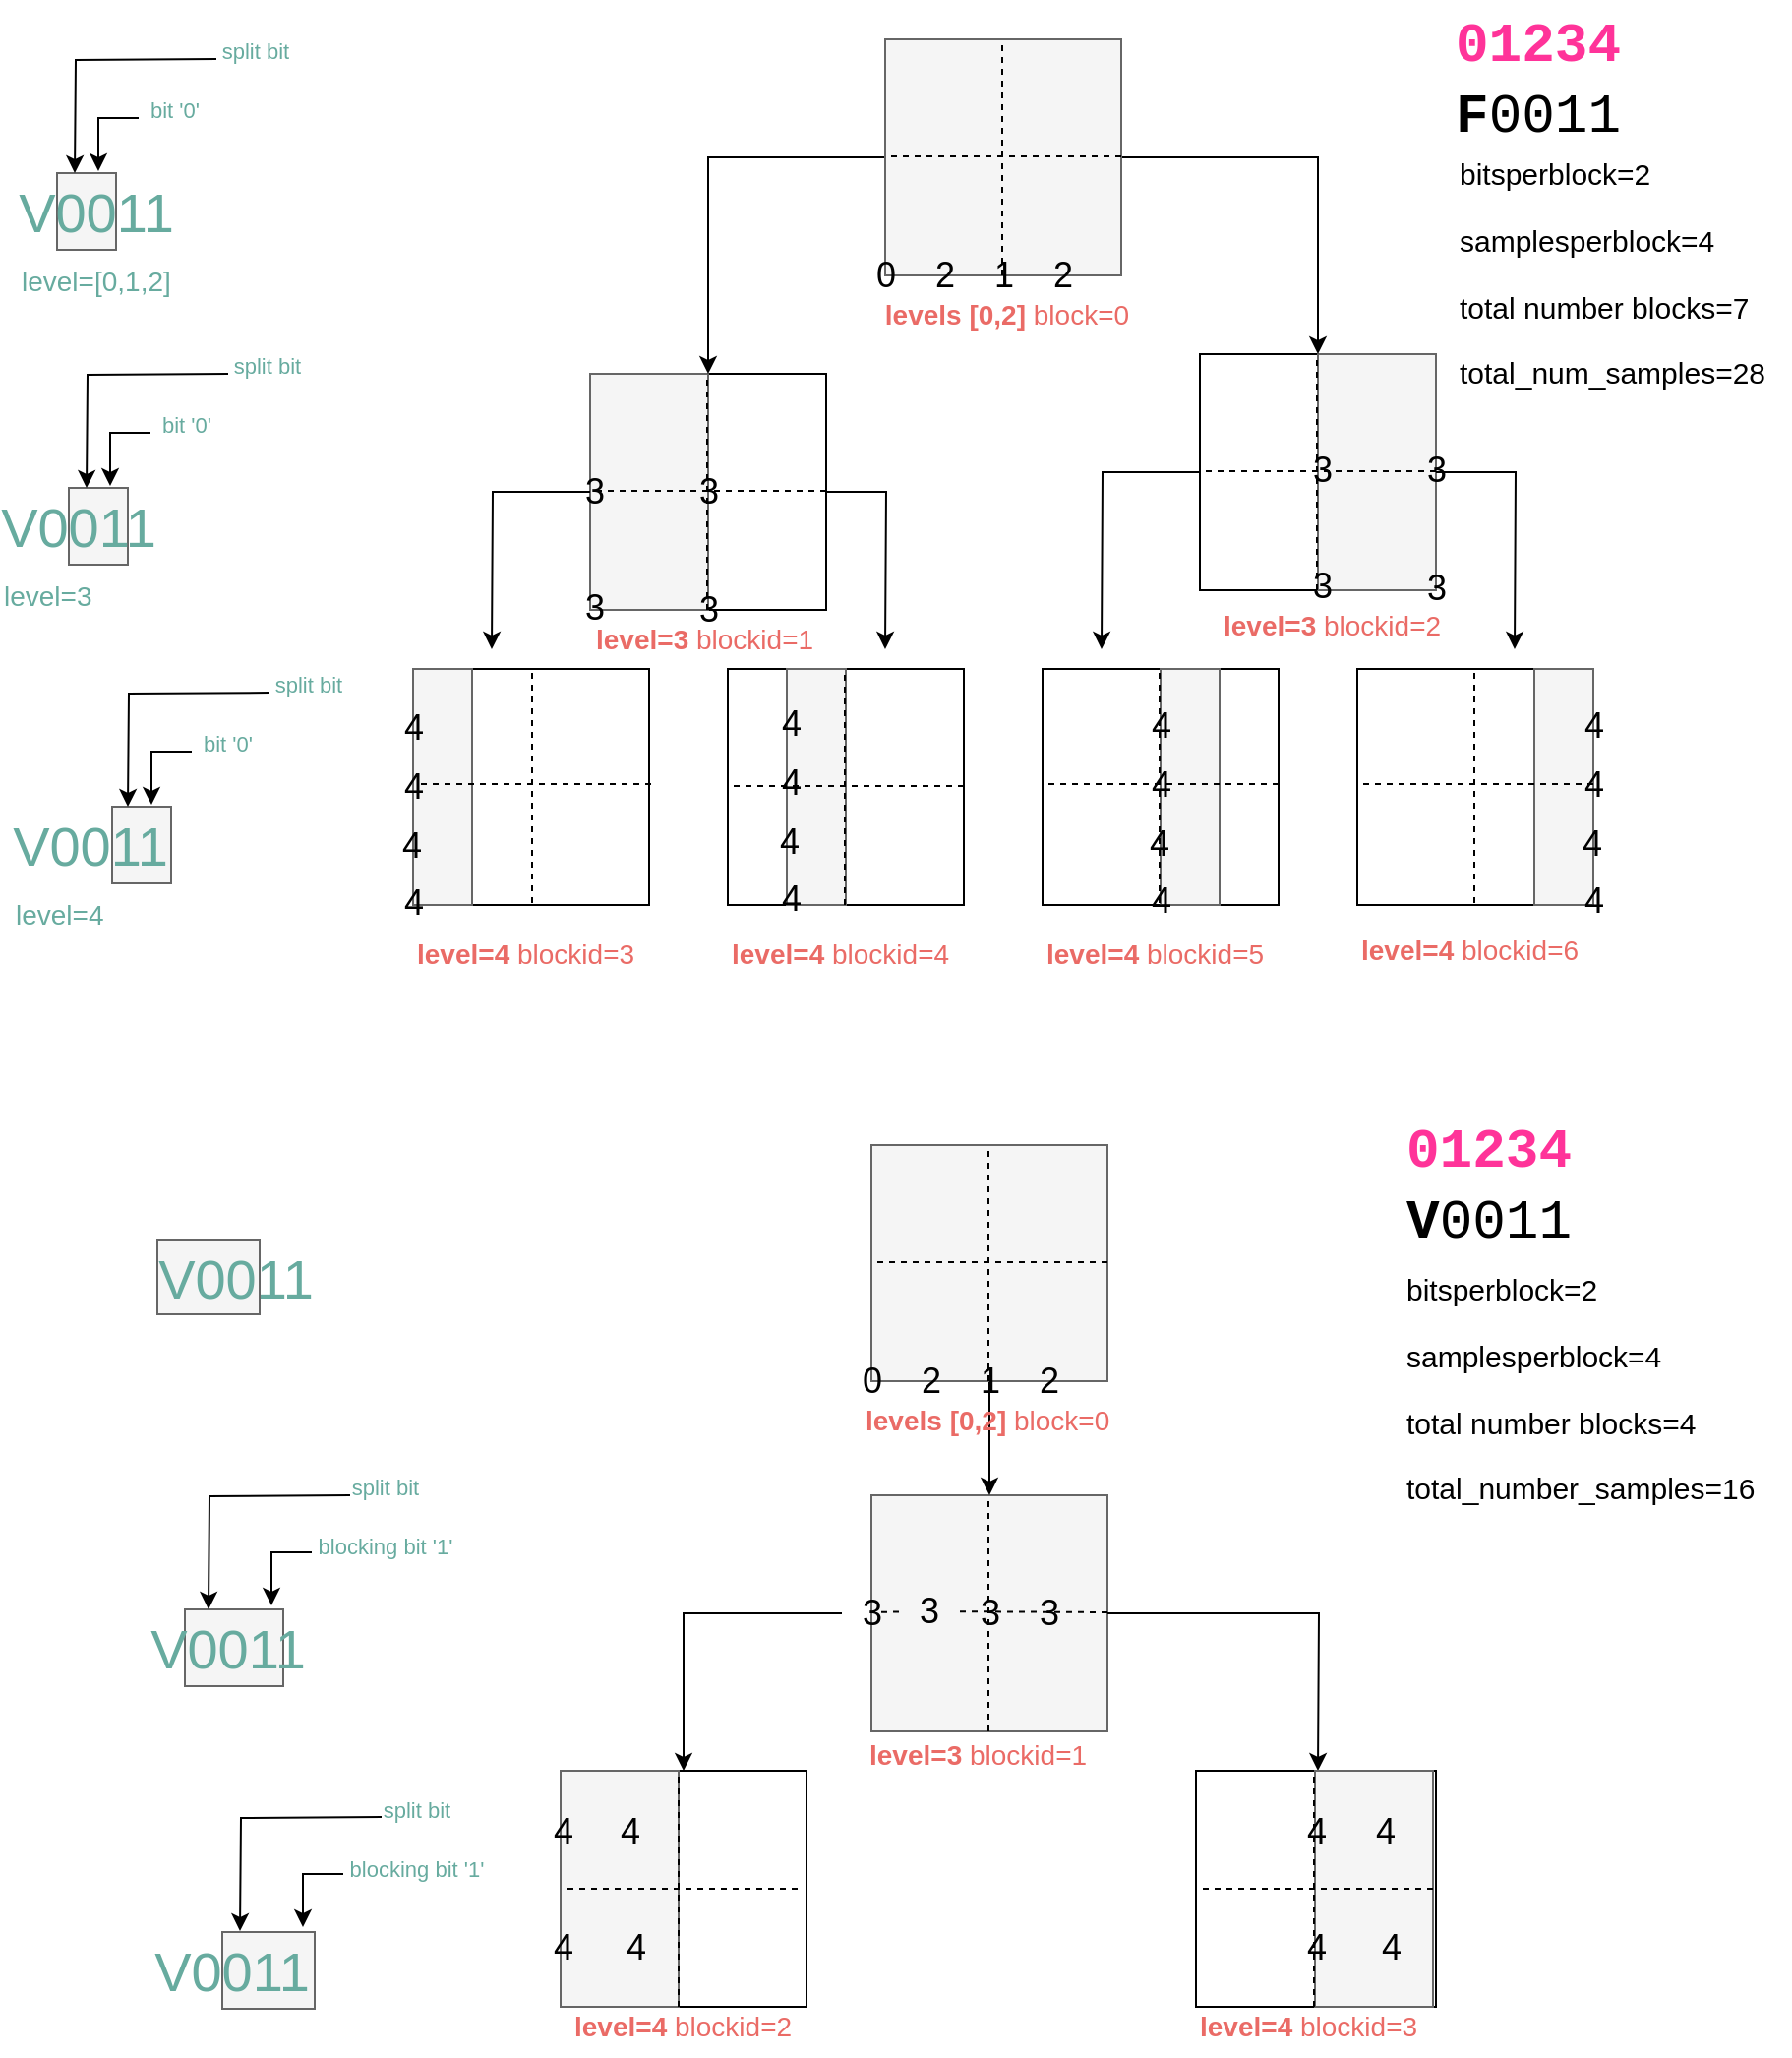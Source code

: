 <mxfile version="12.1.3" pages="1"><diagram id="WEUB4qsQZ7TRfprdNqh2" name="Page-1"><mxGraphModel dx="2258" dy="553" grid="1" gridSize="10" guides="1" tooltips="1" connect="1" arrows="1" fold="1" page="1" pageScale="1" pageWidth="850" pageHeight="1100" math="0" shadow="0"><root><mxCell id="0"/><mxCell id="1" parent="0"/><mxCell id="ID9SCp3JWmiqWv_XcWKw-3" value="" style="rounded=0;whiteSpace=wrap;html=1;" vertex="1" parent="1"><mxGeometry x="520" y="200" width="120" height="120" as="geometry"/></mxCell><mxCell id="ID9SCp3JWmiqWv_XcWKw-32" value="" style="rounded=0;whiteSpace=wrap;html=1;fillColor=#f5f5f5;strokeColor=#666666;fontColor=#333333;" vertex="1" parent="1"><mxGeometry x="580" y="200" width="60" height="120" as="geometry"/></mxCell><mxCell id="ID9SCp3JWmiqWv_XcWKw-2" value="" style="rounded=0;whiteSpace=wrap;html=1;" vertex="1" parent="1"><mxGeometry x="210" y="210" width="120" height="120" as="geometry"/></mxCell><mxCell id="ID9SCp3JWmiqWv_XcWKw-29" value="" style="rounded=0;whiteSpace=wrap;html=1;fillColor=#f5f5f5;strokeColor=#666666;fontColor=#333333;" vertex="1" parent="1"><mxGeometry x="210" y="210" width="60" height="120" as="geometry"/></mxCell><mxCell id="ID9SCp3JWmiqWv_XcWKw-11" style="edgeStyle=orthogonalEdgeStyle;rounded=0;orthogonalLoop=1;jettySize=auto;html=1;entryX=0.5;entryY=0;entryDx=0;entryDy=0;" edge="1" parent="1" source="ID9SCp3JWmiqWv_XcWKw-1" target="ID9SCp3JWmiqWv_XcWKw-2"><mxGeometry relative="1" as="geometry"/></mxCell><mxCell id="ID9SCp3JWmiqWv_XcWKw-12" style="edgeStyle=orthogonalEdgeStyle;rounded=0;orthogonalLoop=1;jettySize=auto;html=1;entryX=0.5;entryY=0;entryDx=0;entryDy=0;" edge="1" parent="1" source="ID9SCp3JWmiqWv_XcWKw-1" target="ID9SCp3JWmiqWv_XcWKw-3"><mxGeometry relative="1" as="geometry"/></mxCell><mxCell id="ID9SCp3JWmiqWv_XcWKw-1" value="" style="rounded=0;whiteSpace=wrap;html=1;fillColor=#f5f5f5;strokeColor=#666666;fontColor=#333333;" vertex="1" parent="1"><mxGeometry x="360" y="40" width="120" height="120" as="geometry"/></mxCell><mxCell id="ID9SCp3JWmiqWv_XcWKw-13" style="edgeStyle=orthogonalEdgeStyle;rounded=0;orthogonalLoop=1;jettySize=auto;html=1;" edge="1" parent="1" source="ID9SCp3JWmiqWv_XcWKw-2"><mxGeometry relative="1" as="geometry"><mxPoint x="160" y="350" as="targetPoint"/></mxGeometry></mxCell><mxCell id="ID9SCp3JWmiqWv_XcWKw-14" style="edgeStyle=orthogonalEdgeStyle;rounded=0;orthogonalLoop=1;jettySize=auto;html=1;" edge="1" parent="1" source="ID9SCp3JWmiqWv_XcWKw-2"><mxGeometry relative="1" as="geometry"><mxPoint x="360" y="350" as="targetPoint"/></mxGeometry></mxCell><mxCell id="ID9SCp3JWmiqWv_XcWKw-15" style="edgeStyle=orthogonalEdgeStyle;rounded=0;orthogonalLoop=1;jettySize=auto;html=1;" edge="1" parent="1" source="ID9SCp3JWmiqWv_XcWKw-3"><mxGeometry relative="1" as="geometry"><mxPoint x="470" y="350" as="targetPoint"/></mxGeometry></mxCell><mxCell id="ID9SCp3JWmiqWv_XcWKw-16" style="edgeStyle=orthogonalEdgeStyle;rounded=0;orthogonalLoop=1;jettySize=auto;html=1;" edge="1" parent="1" source="ID9SCp3JWmiqWv_XcWKw-3"><mxGeometry relative="1" as="geometry"><mxPoint x="680" y="350" as="targetPoint"/></mxGeometry></mxCell><mxCell id="ID9SCp3JWmiqWv_XcWKw-4" value="" style="rounded=0;whiteSpace=wrap;html=1;" vertex="1" parent="1"><mxGeometry x="120" y="360" width="120" height="120" as="geometry"/></mxCell><mxCell id="ID9SCp3JWmiqWv_XcWKw-6" value="" style="rounded=0;whiteSpace=wrap;html=1;" vertex="1" parent="1"><mxGeometry x="280" y="360" width="120" height="120" as="geometry"/></mxCell><mxCell id="ID9SCp3JWmiqWv_XcWKw-7" value="" style="rounded=0;whiteSpace=wrap;html=1;" vertex="1" parent="1"><mxGeometry x="440" y="360" width="120" height="120" as="geometry"/></mxCell><mxCell id="ID9SCp3JWmiqWv_XcWKw-9" value="" style="rounded=0;whiteSpace=wrap;html=1;" vertex="1" parent="1"><mxGeometry x="600" y="360" width="120" height="120" as="geometry"/></mxCell><mxCell id="ID9SCp3JWmiqWv_XcWKw-17" value="0" style="text;html=1;resizable=0;autosize=1;align=center;verticalAlign=middle;points=[];fillColor=none;strokeColor=none;rounded=0;fontSize=18;" vertex="1" parent="1"><mxGeometry x="350" y="150" width="20" height="20" as="geometry"/></mxCell><mxCell id="ID9SCp3JWmiqWv_XcWKw-19" value="1" style="text;html=1;resizable=0;autosize=1;align=center;verticalAlign=middle;points=[];fillColor=none;strokeColor=none;rounded=0;fontSize=18;" vertex="1" parent="1"><mxGeometry x="405" y="145" width="30" height="30" as="geometry"/></mxCell><mxCell id="ID9SCp3JWmiqWv_XcWKw-20" value="2" style="text;html=1;resizable=0;autosize=1;align=center;verticalAlign=middle;points=[];fillColor=none;strokeColor=none;rounded=0;fontSize=18;" vertex="1" parent="1"><mxGeometry x="375" y="145" width="30" height="30" as="geometry"/></mxCell><mxCell id="ID9SCp3JWmiqWv_XcWKw-21" value="2" style="text;html=1;resizable=0;autosize=1;align=center;verticalAlign=middle;points=[];fillColor=none;strokeColor=none;rounded=0;fontSize=18;" vertex="1" parent="1"><mxGeometry x="435" y="145" width="30" height="30" as="geometry"/></mxCell><mxCell id="ID9SCp3JWmiqWv_XcWKw-22" value="&lt;font face=&quot;Courier New&quot; style=&quot;font-size: 28px&quot;&gt;&lt;b&gt;&lt;font color=&quot;#ff3399&quot;&gt;01234&lt;/font&gt;&lt;/b&gt;&lt;br style=&quot;font-size: 28px&quot;&gt;&lt;b&gt;F&lt;/b&gt;0011&lt;/font&gt;" style="text;html=1;resizable=0;autosize=1;align=left;verticalAlign=middle;points=[];fillColor=none;strokeColor=none;rounded=0;fontSize=28;" vertex="1" parent="1"><mxGeometry x="648" y="20" width="100" height="80" as="geometry"/></mxCell><mxCell id="ID9SCp3JWmiqWv_XcWKw-23" value="&lt;font style=&quot;font-size: 15px&quot;&gt;bitsperblock=2&lt;br&gt;samplesperblock=4&lt;br&gt;total number blocks=7&lt;br&gt;total_num_samples=28&lt;br&gt;&lt;/font&gt;" style="text;html=1;resizable=0;autosize=1;align=left;verticalAlign=middle;points=[];fillColor=none;strokeColor=none;rounded=0;fontSize=28;" vertex="1" parent="1"><mxGeometry x="650" y="75" width="170" height="160" as="geometry"/></mxCell><mxCell id="ID9SCp3JWmiqWv_XcWKw-33" value="" style="rounded=0;whiteSpace=wrap;html=1;fillColor=#f5f5f5;strokeColor=#666666;fontColor=#333333;" vertex="1" parent="1"><mxGeometry x="120" y="360" width="30" height="120" as="geometry"/></mxCell><mxCell id="ID9SCp3JWmiqWv_XcWKw-34" value="" style="rounded=0;whiteSpace=wrap;html=1;fillColor=#f5f5f5;strokeColor=#666666;fontColor=#333333;" vertex="1" parent="1"><mxGeometry x="310" y="360" width="30" height="120" as="geometry"/></mxCell><mxCell id="ID9SCp3JWmiqWv_XcWKw-35" value="" style="rounded=0;whiteSpace=wrap;html=1;fillColor=#f5f5f5;strokeColor=#666666;fontColor=#333333;" vertex="1" parent="1"><mxGeometry x="500" y="360" width="30" height="120" as="geometry"/></mxCell><mxCell id="ID9SCp3JWmiqWv_XcWKw-36" value="" style="rounded=0;whiteSpace=wrap;html=1;fillColor=#f5f5f5;strokeColor=#666666;fontColor=#333333;" vertex="1" parent="1"><mxGeometry x="690" y="360" width="30" height="120" as="geometry"/></mxCell><mxCell id="ID9SCp3JWmiqWv_XcWKw-38" value="" style="group;fontStyle=4" vertex="1" connectable="0" parent="1"><mxGeometry x="197" y="255" width="88" height="90" as="geometry"/></mxCell><mxCell id="ID9SCp3JWmiqWv_XcWKw-24" value="3" style="text;html=1;resizable=0;autosize=1;align=center;verticalAlign=middle;points=[];fillColor=none;strokeColor=none;rounded=0;fontSize=18;" vertex="1" parent="ID9SCp3JWmiqWv_XcWKw-38"><mxGeometry y="59" width="30" height="30" as="geometry"/></mxCell><mxCell id="ID9SCp3JWmiqWv_XcWKw-25" value="3" style="text;html=1;resizable=0;autosize=1;align=center;verticalAlign=middle;points=[];fillColor=none;strokeColor=none;rounded=0;fontSize=18;" vertex="1" parent="ID9SCp3JWmiqWv_XcWKw-38"><mxGeometry width="30" height="30" as="geometry"/></mxCell><mxCell id="ID9SCp3JWmiqWv_XcWKw-26" value="3" style="text;html=1;resizable=0;autosize=1;align=center;verticalAlign=middle;points=[];fillColor=none;strokeColor=none;rounded=0;fontSize=18;" vertex="1" parent="ID9SCp3JWmiqWv_XcWKw-38"><mxGeometry x="58" y="60" width="30" height="30" as="geometry"/></mxCell><mxCell id="ID9SCp3JWmiqWv_XcWKw-27" value="3" style="text;html=1;resizable=0;autosize=1;align=center;verticalAlign=middle;points=[];fillColor=none;strokeColor=none;rounded=0;fontSize=18;" vertex="1" parent="ID9SCp3JWmiqWv_XcWKw-38"><mxGeometry x="58" width="30" height="30" as="geometry"/></mxCell><mxCell id="ID9SCp3JWmiqWv_XcWKw-51" value="" style="endArrow=none;dashed=1;html=1;fontSize=28;" edge="1" parent="ID9SCp3JWmiqWv_XcWKw-38"><mxGeometry width="50" height="50" relative="1" as="geometry"><mxPoint x="72.5" y="75" as="sourcePoint"/><mxPoint x="72.5" y="-45" as="targetPoint"/></mxGeometry></mxCell><mxCell id="ID9SCp3JWmiqWv_XcWKw-52" value="" style="endArrow=none;dashed=1;html=1;fontSize=28;" edge="1" parent="ID9SCp3JWmiqWv_XcWKw-38"><mxGeometry width="50" height="50" relative="1" as="geometry"><mxPoint x="133" y="14.5" as="sourcePoint"/><mxPoint x="13" y="14.5" as="targetPoint"/></mxGeometry></mxCell><mxCell id="ID9SCp3JWmiqWv_XcWKw-39" value="" style="group" vertex="1" connectable="0" parent="1"><mxGeometry x="567" y="244" width="93" height="109" as="geometry"/></mxCell><mxCell id="ID9SCp3JWmiqWv_XcWKw-40" value="3" style="text;html=1;resizable=0;autosize=1;align=center;verticalAlign=middle;points=[];fillColor=none;strokeColor=none;rounded=0;fontSize=18;" vertex="1" parent="ID9SCp3JWmiqWv_XcWKw-39"><mxGeometry y="59" width="30" height="30" as="geometry"/></mxCell><mxCell id="ID9SCp3JWmiqWv_XcWKw-41" value="3" style="text;html=1;resizable=0;autosize=1;align=center;verticalAlign=middle;points=[];fillColor=none;strokeColor=none;rounded=0;fontSize=18;" vertex="1" parent="ID9SCp3JWmiqWv_XcWKw-39"><mxGeometry width="30" height="30" as="geometry"/></mxCell><mxCell id="ID9SCp3JWmiqWv_XcWKw-42" value="3" style="text;html=1;resizable=0;autosize=1;align=center;verticalAlign=middle;points=[];fillColor=none;strokeColor=none;rounded=0;fontSize=18;" vertex="1" parent="ID9SCp3JWmiqWv_XcWKw-39"><mxGeometry x="58" y="60" width="30" height="30" as="geometry"/></mxCell><mxCell id="ID9SCp3JWmiqWv_XcWKw-43" value="3" style="text;html=1;resizable=0;autosize=1;align=center;verticalAlign=middle;points=[];fillColor=none;strokeColor=none;rounded=0;fontSize=18;" vertex="1" parent="ID9SCp3JWmiqWv_XcWKw-39"><mxGeometry x="58" width="30" height="30" as="geometry"/></mxCell><mxCell id="ID9SCp3JWmiqWv_XcWKw-81" value="&lt;span style=&quot;font-size: 14px&quot;&gt;&lt;b&gt;level=3&lt;/b&gt; blockid=2&lt;/span&gt;" style="text;html=1;resizable=0;autosize=1;align=left;verticalAlign=middle;points=[];fillColor=none;strokeColor=none;rounded=0;fontSize=28;fontColor=#EA6B66;" vertex="1" parent="ID9SCp3JWmiqWv_XcWKw-39"><mxGeometry x="-37" y="69" width="130" height="40" as="geometry"/></mxCell><mxCell id="ID9SCp3JWmiqWv_XcWKw-49" value="" style="endArrow=none;dashed=1;html=1;fontSize=28;" edge="1" parent="1"><mxGeometry width="50" height="50" relative="1" as="geometry"><mxPoint x="419.5" y="160" as="sourcePoint"/><mxPoint x="419.5" y="40" as="targetPoint"/></mxGeometry></mxCell><mxCell id="ID9SCp3JWmiqWv_XcWKw-50" value="" style="endArrow=none;dashed=1;html=1;fontSize=28;" edge="1" parent="1"><mxGeometry width="50" height="50" relative="1" as="geometry"><mxPoint x="480" y="99.5" as="sourcePoint"/><mxPoint x="360" y="99.5" as="targetPoint"/></mxGeometry></mxCell><mxCell id="ID9SCp3JWmiqWv_XcWKw-53" value="" style="endArrow=none;dashed=1;html=1;fontSize=28;" edge="1" parent="1"><mxGeometry width="50" height="50" relative="1" as="geometry"><mxPoint x="579.5" y="320" as="sourcePoint"/><mxPoint x="579.5" y="200" as="targetPoint"/></mxGeometry></mxCell><mxCell id="ID9SCp3JWmiqWv_XcWKw-54" value="" style="endArrow=none;dashed=1;html=1;fontSize=28;" edge="1" parent="1"><mxGeometry width="50" height="50" relative="1" as="geometry"><mxPoint x="640" y="259.5" as="sourcePoint"/><mxPoint x="520" y="259.5" as="targetPoint"/></mxGeometry></mxCell><mxCell id="ID9SCp3JWmiqWv_XcWKw-55" value="" style="endArrow=none;dashed=1;html=1;fontSize=28;" edge="1" parent="1"><mxGeometry width="50" height="50" relative="1" as="geometry"><mxPoint x="180.5" y="479" as="sourcePoint"/><mxPoint x="180.5" y="359" as="targetPoint"/></mxGeometry></mxCell><mxCell id="ID9SCp3JWmiqWv_XcWKw-56" value="" style="endArrow=none;dashed=1;html=1;fontSize=28;" edge="1" parent="1"><mxGeometry width="50" height="50" relative="1" as="geometry"><mxPoint x="241" y="418.5" as="sourcePoint"/><mxPoint x="121" y="418.5" as="targetPoint"/></mxGeometry></mxCell><mxCell id="ID9SCp3JWmiqWv_XcWKw-57" value="" style="endArrow=none;dashed=1;html=1;fontSize=28;" edge="1" parent="1"><mxGeometry width="50" height="50" relative="1" as="geometry"><mxPoint x="339.5" y="480" as="sourcePoint"/><mxPoint x="339.5" y="360" as="targetPoint"/></mxGeometry></mxCell><mxCell id="ID9SCp3JWmiqWv_XcWKw-58" value="" style="endArrow=none;dashed=1;html=1;fontSize=28;" edge="1" parent="1"><mxGeometry width="50" height="50" relative="1" as="geometry"><mxPoint x="400" y="419.5" as="sourcePoint"/><mxPoint x="280" y="419.5" as="targetPoint"/></mxGeometry></mxCell><mxCell id="ID9SCp3JWmiqWv_XcWKw-59" value="" style="endArrow=none;dashed=1;html=1;fontSize=28;" edge="1" parent="1"><mxGeometry width="50" height="50" relative="1" as="geometry"><mxPoint x="499.5" y="479" as="sourcePoint"/><mxPoint x="499.5" y="359" as="targetPoint"/></mxGeometry></mxCell><mxCell id="ID9SCp3JWmiqWv_XcWKw-60" value="" style="endArrow=none;dashed=1;html=1;fontSize=28;" edge="1" parent="1"><mxGeometry width="50" height="50" relative="1" as="geometry"><mxPoint x="560" y="418.5" as="sourcePoint"/><mxPoint x="440" y="418.5" as="targetPoint"/></mxGeometry></mxCell><mxCell id="ID9SCp3JWmiqWv_XcWKw-61" value="" style="endArrow=none;dashed=1;html=1;fontSize=28;" edge="1" parent="1"><mxGeometry width="50" height="50" relative="1" as="geometry"><mxPoint x="659.5" y="479" as="sourcePoint"/><mxPoint x="659.5" y="359" as="targetPoint"/></mxGeometry></mxCell><mxCell id="ID9SCp3JWmiqWv_XcWKw-62" value="" style="endArrow=none;dashed=1;html=1;fontSize=28;" edge="1" parent="1"><mxGeometry width="50" height="50" relative="1" as="geometry"><mxPoint x="720" y="418.5" as="sourcePoint"/><mxPoint x="600" y="418.5" as="targetPoint"/></mxGeometry></mxCell><mxCell id="ID9SCp3JWmiqWv_XcWKw-63" value="" style="group" vertex="1" connectable="0" parent="1"><mxGeometry x="104" y="375" width="31" height="119" as="geometry"/></mxCell><mxCell id="ID9SCp3JWmiqWv_XcWKw-44" value="4" style="text;html=1;resizable=0;autosize=1;align=center;verticalAlign=middle;points=[];fillColor=none;strokeColor=none;rounded=0;fontSize=18;" vertex="1" parent="ID9SCp3JWmiqWv_XcWKw-63"><mxGeometry x="1" y="89" width="30" height="30" as="geometry"/></mxCell><mxCell id="ID9SCp3JWmiqWv_XcWKw-45" value="4" style="text;html=1;resizable=0;autosize=1;align=center;verticalAlign=middle;points=[];fillColor=none;strokeColor=none;rounded=0;fontSize=18;" vertex="1" parent="ID9SCp3JWmiqWv_XcWKw-63"><mxGeometry y="60" width="30" height="30" as="geometry"/></mxCell><mxCell id="ID9SCp3JWmiqWv_XcWKw-46" value="4" style="text;html=1;resizable=0;autosize=1;align=center;verticalAlign=middle;points=[];fillColor=none;strokeColor=none;rounded=0;fontSize=18;" vertex="1" parent="ID9SCp3JWmiqWv_XcWKw-63"><mxGeometry x="1" y="30" width="30" height="30" as="geometry"/></mxCell><mxCell id="ID9SCp3JWmiqWv_XcWKw-47" value="4" style="text;html=1;resizable=0;autosize=1;align=center;verticalAlign=middle;points=[];fillColor=none;strokeColor=none;rounded=0;fontSize=18;" vertex="1" parent="ID9SCp3JWmiqWv_XcWKw-63"><mxGeometry x="1" width="30" height="30" as="geometry"/></mxCell><mxCell id="ID9SCp3JWmiqWv_XcWKw-64" value="" style="group" vertex="1" connectable="0" parent="1"><mxGeometry x="296" y="373" width="31" height="119" as="geometry"/></mxCell><mxCell id="ID9SCp3JWmiqWv_XcWKw-65" value="4" style="text;html=1;resizable=0;autosize=1;align=center;verticalAlign=middle;points=[];fillColor=none;strokeColor=none;rounded=0;fontSize=18;" vertex="1" parent="ID9SCp3JWmiqWv_XcWKw-64"><mxGeometry x="1" y="89" width="30" height="30" as="geometry"/></mxCell><mxCell id="ID9SCp3JWmiqWv_XcWKw-66" value="4" style="text;html=1;resizable=0;autosize=1;align=center;verticalAlign=middle;points=[];fillColor=none;strokeColor=none;rounded=0;fontSize=18;" vertex="1" parent="ID9SCp3JWmiqWv_XcWKw-64"><mxGeometry y="60" width="30" height="30" as="geometry"/></mxCell><mxCell id="ID9SCp3JWmiqWv_XcWKw-67" value="4" style="text;html=1;resizable=0;autosize=1;align=center;verticalAlign=middle;points=[];fillColor=none;strokeColor=none;rounded=0;fontSize=18;" vertex="1" parent="ID9SCp3JWmiqWv_XcWKw-64"><mxGeometry x="1" y="30" width="30" height="30" as="geometry"/></mxCell><mxCell id="ID9SCp3JWmiqWv_XcWKw-68" value="4" style="text;html=1;resizable=0;autosize=1;align=center;verticalAlign=middle;points=[];fillColor=none;strokeColor=none;rounded=0;fontSize=18;" vertex="1" parent="ID9SCp3JWmiqWv_XcWKw-64"><mxGeometry x="1" width="30" height="30" as="geometry"/></mxCell><mxCell id="ID9SCp3JWmiqWv_XcWKw-69" value="" style="group" vertex="1" connectable="0" parent="1"><mxGeometry x="484" y="374" width="31" height="119" as="geometry"/></mxCell><mxCell id="ID9SCp3JWmiqWv_XcWKw-70" value="4" style="text;html=1;resizable=0;autosize=1;align=center;verticalAlign=middle;points=[];fillColor=none;strokeColor=none;rounded=0;fontSize=18;" vertex="1" parent="ID9SCp3JWmiqWv_XcWKw-69"><mxGeometry x="1" y="89" width="30" height="30" as="geometry"/></mxCell><mxCell id="ID9SCp3JWmiqWv_XcWKw-71" value="4" style="text;html=1;resizable=0;autosize=1;align=center;verticalAlign=middle;points=[];fillColor=none;strokeColor=none;rounded=0;fontSize=18;" vertex="1" parent="ID9SCp3JWmiqWv_XcWKw-69"><mxGeometry y="60" width="30" height="30" as="geometry"/></mxCell><mxCell id="ID9SCp3JWmiqWv_XcWKw-72" value="4" style="text;html=1;resizable=0;autosize=1;align=center;verticalAlign=middle;points=[];fillColor=none;strokeColor=none;rounded=0;fontSize=18;" vertex="1" parent="ID9SCp3JWmiqWv_XcWKw-69"><mxGeometry x="1" y="30" width="30" height="30" as="geometry"/></mxCell><mxCell id="ID9SCp3JWmiqWv_XcWKw-73" value="4" style="text;html=1;resizable=0;autosize=1;align=center;verticalAlign=middle;points=[];fillColor=none;strokeColor=none;rounded=0;fontSize=18;" vertex="1" parent="ID9SCp3JWmiqWv_XcWKw-69"><mxGeometry x="1" width="30" height="30" as="geometry"/></mxCell><mxCell id="ID9SCp3JWmiqWv_XcWKw-74" value="" style="group;fontColor=#67AB9F;" vertex="1" connectable="0" parent="1"><mxGeometry x="704" y="374" width="31" height="144" as="geometry"/></mxCell><mxCell id="ID9SCp3JWmiqWv_XcWKw-75" value="4" style="text;html=1;resizable=0;autosize=1;align=center;verticalAlign=middle;points=[];fillColor=none;strokeColor=none;rounded=0;fontSize=18;" vertex="1" parent="ID9SCp3JWmiqWv_XcWKw-74"><mxGeometry x="1" y="89" width="30" height="30" as="geometry"/></mxCell><mxCell id="ID9SCp3JWmiqWv_XcWKw-76" value="4" style="text;html=1;resizable=0;autosize=1;align=center;verticalAlign=middle;points=[];fillColor=none;strokeColor=none;rounded=0;fontSize=18;" vertex="1" parent="ID9SCp3JWmiqWv_XcWKw-74"><mxGeometry y="60" width="30" height="30" as="geometry"/></mxCell><mxCell id="ID9SCp3JWmiqWv_XcWKw-77" value="4" style="text;html=1;resizable=0;autosize=1;align=center;verticalAlign=middle;points=[];fillColor=none;strokeColor=none;rounded=0;fontSize=18;" vertex="1" parent="ID9SCp3JWmiqWv_XcWKw-74"><mxGeometry x="1" y="30" width="30" height="30" as="geometry"/></mxCell><mxCell id="ID9SCp3JWmiqWv_XcWKw-78" value="4" style="text;html=1;resizable=0;autosize=1;align=center;verticalAlign=middle;points=[];fillColor=none;strokeColor=none;rounded=0;fontSize=18;" vertex="1" parent="ID9SCp3JWmiqWv_XcWKw-74"><mxGeometry x="1" width="30" height="30" as="geometry"/></mxCell><mxCell id="ID9SCp3JWmiqWv_XcWKw-85" value="&lt;span style=&quot;font-size: 14px&quot;&gt;&lt;b&gt;level=4&lt;/b&gt; blockid=6&lt;/span&gt;" style="text;html=1;resizable=0;autosize=1;align=left;verticalAlign=middle;points=[];fillColor=none;strokeColor=none;rounded=0;fontSize=28;fontColor=#EA6B66;" vertex="1" parent="ID9SCp3JWmiqWv_XcWKw-74"><mxGeometry x="-104" y="104" width="130" height="40" as="geometry"/></mxCell><mxCell id="ID9SCp3JWmiqWv_XcWKw-79" value="&lt;font style=&quot;font-size: 14px&quot;&gt;&lt;b&gt;&amp;nbsp;levels [0,2]&lt;/b&gt; block=0&lt;/font&gt;" style="text;html=1;resizable=0;autosize=1;align=left;verticalAlign=middle;points=[];fillColor=none;strokeColor=none;rounded=0;fontSize=28;fontColor=#EA6B66;" vertex="1" parent="1"><mxGeometry x="354" y="155" width="140" height="40" as="geometry"/></mxCell><mxCell id="ID9SCp3JWmiqWv_XcWKw-80" value="&lt;span style=&quot;font-size: 14px&quot;&gt;&lt;b&gt;level=3&lt;/b&gt; blockid=1&lt;/span&gt;" style="text;html=1;resizable=0;autosize=1;align=left;verticalAlign=middle;points=[];fillColor=none;strokeColor=none;rounded=0;fontSize=28;fontColor=#EA6B66;" vertex="1" parent="1"><mxGeometry x="210.5" y="320" width="130" height="40" as="geometry"/></mxCell><mxCell id="ID9SCp3JWmiqWv_XcWKw-82" value="&lt;span style=&quot;font-size: 14px&quot;&gt;&lt;b&gt;level=4&lt;/b&gt; blockid=3&lt;/span&gt;" style="text;html=1;resizable=0;autosize=1;align=left;verticalAlign=middle;points=[];fillColor=none;strokeColor=none;rounded=0;fontSize=28;fontColor=#EA6B66;" vertex="1" parent="1"><mxGeometry x="119.5" y="480" width="130" height="40" as="geometry"/></mxCell><mxCell id="ID9SCp3JWmiqWv_XcWKw-83" value="&lt;span style=&quot;font-size: 14px&quot;&gt;&lt;b&gt;level=4&lt;/b&gt; blockid=4&lt;/span&gt;" style="text;html=1;resizable=0;autosize=1;align=left;verticalAlign=middle;points=[];fillColor=none;strokeColor=none;rounded=0;fontSize=28;fontColor=#EA6B66;" vertex="1" parent="1"><mxGeometry x="280" y="480" width="130" height="40" as="geometry"/></mxCell><mxCell id="ID9SCp3JWmiqWv_XcWKw-84" value="&lt;span style=&quot;font-size: 14px&quot;&gt;&lt;b&gt;level=4&lt;/b&gt; blockid=5&lt;/span&gt;" style="text;html=1;resizable=0;autosize=1;align=left;verticalAlign=middle;points=[];fillColor=none;strokeColor=none;rounded=0;fontSize=28;fontColor=#EA6B66;" vertex="1" parent="1"><mxGeometry x="440" y="480" width="130" height="40" as="geometry"/></mxCell><mxCell id="ID9SCp3JWmiqWv_XcWKw-289" value="" style="group" vertex="1" connectable="0" parent="1"><mxGeometry x="-90" y="40" width="197" height="460" as="geometry"/></mxCell><mxCell id="ID9SCp3JWmiqWv_XcWKw-256" value="&lt;span style=&quot;font-size: 14px&quot;&gt;level=3&amp;nbsp;&lt;/span&gt;" style="text;html=1;resizable=0;autosize=1;align=left;verticalAlign=middle;points=[];fillColor=none;strokeColor=none;rounded=0;fontSize=28;fontColor=#67AB9F;" vertex="1" parent="ID9SCp3JWmiqWv_XcWKw-289"><mxGeometry y="258" width="60" height="40" as="geometry"/></mxCell><mxCell id="ID9SCp3JWmiqWv_XcWKw-257" value="" style="rounded=0;whiteSpace=wrap;html=1;fontSize=28;fillColor=#f5f5f5;strokeColor=#666666;fontColor=#67AB9F;" vertex="1" parent="ID9SCp3JWmiqWv_XcWKw-289"><mxGeometry x="35" y="228" width="30" height="39" as="geometry"/></mxCell><mxCell id="ID9SCp3JWmiqWv_XcWKw-258" value="V0011" style="text;html=1;strokeColor=none;fillColor=none;align=center;verticalAlign=middle;whiteSpace=wrap;rounded=0;fontSize=28;fontColor=#67AB9F;" vertex="1" parent="ID9SCp3JWmiqWv_XcWKw-289"><mxGeometry x="20" y="238" width="40" height="20" as="geometry"/></mxCell><mxCell id="ID9SCp3JWmiqWv_XcWKw-259" style="edgeStyle=orthogonalEdgeStyle;rounded=0;orthogonalLoop=1;jettySize=auto;html=1;fontSize=28;fontColor=#67AB9F;" edge="1" parent="ID9SCp3JWmiqWv_XcWKw-289"><mxGeometry relative="1" as="geometry"><mxPoint x="76.5" y="200" as="sourcePoint"/><mxPoint x="56" y="227" as="targetPoint"/></mxGeometry></mxCell><mxCell id="ID9SCp3JWmiqWv_XcWKw-260" style="edgeStyle=orthogonalEdgeStyle;rounded=0;orthogonalLoop=1;jettySize=auto;html=1;fontSize=28;fontColor=#67AB9F;" edge="1" parent="ID9SCp3JWmiqWv_XcWKw-289"><mxGeometry relative="1" as="geometry"><mxPoint x="44" y="228" as="targetPoint"/><mxPoint x="116" y="170" as="sourcePoint"/></mxGeometry></mxCell><mxCell id="ID9SCp3JWmiqWv_XcWKw-261" value="&lt;font style=&quot;font-size: 11px&quot;&gt;split bit&lt;/font&gt;" style="text;html=1;strokeColor=none;fillColor=none;align=center;verticalAlign=bottom;whiteSpace=wrap;rounded=0;fontSize=28;fontColor=#67AB9F;" vertex="1" parent="ID9SCp3JWmiqWv_XcWKw-289"><mxGeometry x="96" y="160" width="80" height="20" as="geometry"/></mxCell><mxCell id="ID9SCp3JWmiqWv_XcWKw-262" value="&lt;font style=&quot;font-size: 11px&quot;&gt;bit '0'&lt;/font&gt;" style="text;html=1;strokeColor=none;fillColor=none;align=center;verticalAlign=middle;whiteSpace=wrap;rounded=0;fontSize=28;fontColor=#67AB9F;" vertex="1" parent="ID9SCp3JWmiqWv_XcWKw-289"><mxGeometry x="55" y="180" width="80" height="20" as="geometry"/></mxCell><mxCell id="ID9SCp3JWmiqWv_XcWKw-270" value="&lt;span style=&quot;font-size: 14px&quot;&gt;level=[0,1,2]&lt;/span&gt;" style="text;html=1;resizable=0;autosize=1;align=left;verticalAlign=middle;points=[];fillColor=none;strokeColor=none;rounded=0;fontSize=28;fontColor=#67AB9F;" vertex="1" parent="ID9SCp3JWmiqWv_XcWKw-289"><mxGeometry x="9" y="98" width="90" height="40" as="geometry"/></mxCell><mxCell id="ID9SCp3JWmiqWv_XcWKw-271" value="" style="rounded=0;whiteSpace=wrap;html=1;fontSize=28;fillColor=#f5f5f5;strokeColor=#666666;fontColor=#67AB9F;" vertex="1" parent="ID9SCp3JWmiqWv_XcWKw-289"><mxGeometry x="29" y="68" width="30" height="39" as="geometry"/></mxCell><mxCell id="ID9SCp3JWmiqWv_XcWKw-272" value="V0011" style="text;html=1;strokeColor=none;fillColor=none;align=center;verticalAlign=middle;whiteSpace=wrap;rounded=0;fontSize=28;fontColor=#67AB9F;" vertex="1" parent="ID9SCp3JWmiqWv_XcWKw-289"><mxGeometry x="29" y="78" width="40" height="20" as="geometry"/></mxCell><mxCell id="ID9SCp3JWmiqWv_XcWKw-273" style="edgeStyle=orthogonalEdgeStyle;rounded=0;orthogonalLoop=1;jettySize=auto;html=1;fontSize=28;fontColor=#67AB9F;" edge="1" parent="ID9SCp3JWmiqWv_XcWKw-289"><mxGeometry relative="1" as="geometry"><mxPoint x="70.5" y="40" as="sourcePoint"/><mxPoint x="50" y="67" as="targetPoint"/></mxGeometry></mxCell><mxCell id="ID9SCp3JWmiqWv_XcWKw-274" style="edgeStyle=orthogonalEdgeStyle;rounded=0;orthogonalLoop=1;jettySize=auto;html=1;fontSize=28;fontColor=#67AB9F;" edge="1" parent="ID9SCp3JWmiqWv_XcWKw-289"><mxGeometry relative="1" as="geometry"><mxPoint x="38" y="68" as="targetPoint"/><mxPoint x="110" y="10" as="sourcePoint"/></mxGeometry></mxCell><mxCell id="ID9SCp3JWmiqWv_XcWKw-275" value="&lt;font style=&quot;font-size: 11px&quot;&gt;split bit&lt;/font&gt;" style="text;html=1;strokeColor=none;fillColor=none;align=center;verticalAlign=bottom;whiteSpace=wrap;rounded=0;fontSize=28;fontColor=#67AB9F;" vertex="1" parent="ID9SCp3JWmiqWv_XcWKw-289"><mxGeometry x="90" width="80" height="20" as="geometry"/></mxCell><mxCell id="ID9SCp3JWmiqWv_XcWKw-276" value="&lt;font style=&quot;font-size: 11px&quot;&gt;bit '0'&lt;/font&gt;" style="text;html=1;strokeColor=none;fillColor=none;align=center;verticalAlign=middle;whiteSpace=wrap;rounded=0;fontSize=28;fontColor=#67AB9F;" vertex="1" parent="ID9SCp3JWmiqWv_XcWKw-289"><mxGeometry x="49" y="20" width="80" height="20" as="geometry"/></mxCell><mxCell id="ID9SCp3JWmiqWv_XcWKw-277" value="&lt;span style=&quot;font-size: 14px&quot;&gt;level=4&amp;nbsp;&lt;/span&gt;" style="text;html=1;resizable=0;autosize=1;align=left;verticalAlign=middle;points=[];fillColor=none;strokeColor=none;rounded=0;fontSize=28;fontColor=#67AB9F;" vertex="1" parent="ID9SCp3JWmiqWv_XcWKw-289"><mxGeometry x="6" y="420" width="60" height="40" as="geometry"/></mxCell><mxCell id="ID9SCp3JWmiqWv_XcWKw-278" value="" style="rounded=0;whiteSpace=wrap;html=1;fontSize=28;fillColor=#f5f5f5;strokeColor=#666666;fontColor=#67AB9F;" vertex="1" parent="ID9SCp3JWmiqWv_XcWKw-289"><mxGeometry x="57" y="390" width="30" height="39" as="geometry"/></mxCell><mxCell id="ID9SCp3JWmiqWv_XcWKw-279" value="V0011" style="text;html=1;strokeColor=none;fillColor=none;align=center;verticalAlign=middle;whiteSpace=wrap;rounded=0;fontSize=28;fontColor=#67AB9F;" vertex="1" parent="ID9SCp3JWmiqWv_XcWKw-289"><mxGeometry x="26" y="400" width="40" height="20" as="geometry"/></mxCell><mxCell id="ID9SCp3JWmiqWv_XcWKw-280" style="edgeStyle=orthogonalEdgeStyle;rounded=0;orthogonalLoop=1;jettySize=auto;html=1;fontSize=28;fontColor=#67AB9F;" edge="1" parent="ID9SCp3JWmiqWv_XcWKw-289"><mxGeometry relative="1" as="geometry"><mxPoint x="97.5" y="362" as="sourcePoint"/><mxPoint x="77" y="389" as="targetPoint"/></mxGeometry></mxCell><mxCell id="ID9SCp3JWmiqWv_XcWKw-281" style="edgeStyle=orthogonalEdgeStyle;rounded=0;orthogonalLoop=1;jettySize=auto;html=1;fontSize=28;fontColor=#67AB9F;" edge="1" parent="ID9SCp3JWmiqWv_XcWKw-289"><mxGeometry relative="1" as="geometry"><mxPoint x="65" y="390" as="targetPoint"/><mxPoint x="137" y="332" as="sourcePoint"/></mxGeometry></mxCell><mxCell id="ID9SCp3JWmiqWv_XcWKw-282" value="&lt;font style=&quot;font-size: 11px&quot;&gt;split bit&lt;/font&gt;" style="text;html=1;strokeColor=none;fillColor=none;align=center;verticalAlign=bottom;whiteSpace=wrap;rounded=0;fontSize=28;fontColor=#67AB9F;" vertex="1" parent="ID9SCp3JWmiqWv_XcWKw-289"><mxGeometry x="117" y="322" width="80" height="20" as="geometry"/></mxCell><mxCell id="ID9SCp3JWmiqWv_XcWKw-283" value="&lt;font style=&quot;font-size: 11px&quot;&gt;bit '0'&lt;/font&gt;" style="text;html=1;strokeColor=none;fillColor=none;align=center;verticalAlign=middle;whiteSpace=wrap;rounded=0;fontSize=28;fontColor=#67AB9F;" vertex="1" parent="ID9SCp3JWmiqWv_XcWKw-289"><mxGeometry x="76" y="342" width="80" height="20" as="geometry"/></mxCell><mxCell id="ID9SCp3JWmiqWv_XcWKw-164" value="" style="rounded=0;whiteSpace=wrap;html=1;fillColor=#f5f5f5;strokeColor=#666666;fontColor=#333333;" vertex="1" parent="1"><mxGeometry x="353" y="780" width="120" height="120" as="geometry"/></mxCell><mxCell id="ID9SCp3JWmiqWv_XcWKw-176" value="" style="rounded=0;whiteSpace=wrap;html=1;" vertex="1" parent="1"><mxGeometry x="195" y="920" width="125" height="120" as="geometry"/></mxCell><mxCell id="ID9SCp3JWmiqWv_XcWKw-193" value="" style="rounded=0;whiteSpace=wrap;html=1;fillColor=#f5f5f5;strokeColor=#666666;fontColor=#333333;" vertex="1" parent="1"><mxGeometry x="195" y="920" width="60" height="120" as="geometry"/></mxCell><mxCell id="ID9SCp3JWmiqWv_XcWKw-92" style="edgeStyle=orthogonalEdgeStyle;rounded=0;orthogonalLoop=1;jettySize=auto;html=1;" edge="1" parent="1" source="ID9SCp3JWmiqWv_XcWKw-94"><mxGeometry relative="1" as="geometry"><mxPoint x="413" y="780" as="targetPoint"/></mxGeometry></mxCell><mxCell id="ID9SCp3JWmiqWv_XcWKw-94" value="" style="rounded=0;whiteSpace=wrap;html=1;fillColor=#f5f5f5;strokeColor=#666666;fontColor=#333333;" vertex="1" parent="1"><mxGeometry x="353" y="602" width="120" height="120" as="geometry"/></mxCell><mxCell id="ID9SCp3JWmiqWv_XcWKw-103" value="0" style="text;html=1;resizable=0;autosize=1;align=center;verticalAlign=middle;points=[];fillColor=none;strokeColor=none;rounded=0;fontSize=18;" vertex="1" parent="1"><mxGeometry x="343" y="712" width="20" height="20" as="geometry"/></mxCell><mxCell id="ID9SCp3JWmiqWv_XcWKw-104" value="1" style="text;html=1;resizable=0;autosize=1;align=center;verticalAlign=middle;points=[];fillColor=none;strokeColor=none;rounded=0;fontSize=18;" vertex="1" parent="1"><mxGeometry x="398" y="707" width="30" height="30" as="geometry"/></mxCell><mxCell id="ID9SCp3JWmiqWv_XcWKw-105" value="2" style="text;html=1;resizable=0;autosize=1;align=center;verticalAlign=middle;points=[];fillColor=none;strokeColor=none;rounded=0;fontSize=18;" vertex="1" parent="1"><mxGeometry x="368" y="707" width="30" height="30" as="geometry"/></mxCell><mxCell id="ID9SCp3JWmiqWv_XcWKw-106" value="2" style="text;html=1;resizable=0;autosize=1;align=center;verticalAlign=middle;points=[];fillColor=none;strokeColor=none;rounded=0;fontSize=18;" vertex="1" parent="1"><mxGeometry x="428" y="707" width="30" height="30" as="geometry"/></mxCell><mxCell id="ID9SCp3JWmiqWv_XcWKw-107" value="&lt;font face=&quot;Courier New&quot; style=&quot;font-size: 28px&quot;&gt;&lt;font color=&quot;#ff3399&quot;&gt;&lt;b&gt;01234&lt;/b&gt;&lt;br style=&quot;font-size: 28px&quot;&gt;&lt;/font&gt;&lt;b&gt;V&lt;/b&gt;0011&lt;/font&gt;" style="text;html=1;resizable=0;autosize=1;align=left;verticalAlign=middle;points=[];fillColor=none;strokeColor=none;rounded=0;fontSize=28;" vertex="1" parent="1"><mxGeometry x="623" y="582" width="100" height="80" as="geometry"/></mxCell><mxCell id="ID9SCp3JWmiqWv_XcWKw-108" value="&lt;font style=&quot;font-size: 15px&quot;&gt;bitsperblock=2&lt;br&gt;samplesperblock=4&lt;br&gt;total number blocks=4&lt;br&gt;total_number_samples=16&lt;br&gt;&lt;/font&gt;" style="text;html=1;resizable=0;autosize=1;align=left;verticalAlign=middle;points=[];fillColor=none;strokeColor=none;rounded=0;fontSize=28;" vertex="1" parent="1"><mxGeometry x="623" y="642" width="190" height="160" as="geometry"/></mxCell><mxCell id="ID9SCp3JWmiqWv_XcWKw-125" value="" style="endArrow=none;dashed=1;html=1;fontSize=28;" edge="1" parent="1"><mxGeometry width="50" height="50" relative="1" as="geometry"><mxPoint x="412.5" y="722" as="sourcePoint"/><mxPoint x="412.5" y="602" as="targetPoint"/></mxGeometry></mxCell><mxCell id="ID9SCp3JWmiqWv_XcWKw-126" value="" style="endArrow=none;dashed=1;html=1;fontSize=28;" edge="1" parent="1"><mxGeometry width="50" height="50" relative="1" as="geometry"><mxPoint x="473" y="661.5" as="sourcePoint"/><mxPoint x="353" y="661.5" as="targetPoint"/></mxGeometry></mxCell><mxCell id="ID9SCp3JWmiqWv_XcWKw-161" value="&lt;span style=&quot;font-size: 14px&quot;&gt;&lt;b&gt;level=4&lt;/b&gt; blockid=2&lt;/span&gt;" style="text;html=1;resizable=0;autosize=1;align=left;verticalAlign=middle;points=[];fillColor=none;strokeColor=none;rounded=0;fontSize=28;fontColor=#EA6B66;" vertex="1" parent="1"><mxGeometry x="200" y="1025" width="130" height="40" as="geometry"/></mxCell><mxCell id="ID9SCp3JWmiqWv_XcWKw-162" value="&lt;span style=&quot;font-size: 14px&quot;&gt;&lt;b&gt;level=4&lt;/b&gt; blockid=3&lt;/span&gt;" style="text;html=1;resizable=0;autosize=1;align=left;verticalAlign=middle;points=[];fillColor=none;strokeColor=none;rounded=0;fontSize=28;fontColor=#EA6B66;" vertex="1" parent="1"><mxGeometry x="518" y="1025" width="130" height="40" as="geometry"/></mxCell><mxCell id="ID9SCp3JWmiqWv_XcWKw-204" style="edgeStyle=orthogonalEdgeStyle;rounded=0;orthogonalLoop=1;jettySize=auto;html=1;fontSize=28;" edge="1" parent="1" source="ID9SCp3JWmiqWv_XcWKw-164"><mxGeometry relative="1" as="geometry"><mxPoint x="580" y="920" as="targetPoint"/></mxGeometry></mxCell><mxCell id="ID9SCp3JWmiqWv_XcWKw-203" style="edgeStyle=orthogonalEdgeStyle;rounded=0;orthogonalLoop=1;jettySize=auto;html=1;entryX=0.5;entryY=0;entryDx=0;entryDy=0;fontSize=28;" edge="1" parent="1" source="ID9SCp3JWmiqWv_XcWKw-165" target="ID9SCp3JWmiqWv_XcWKw-176"><mxGeometry relative="1" as="geometry"/></mxCell><mxCell id="ID9SCp3JWmiqWv_XcWKw-165" value="3" style="text;html=1;resizable=0;autosize=1;align=center;verticalAlign=middle;points=[];fillColor=none;strokeColor=none;rounded=0;fontSize=18;" vertex="1" parent="1"><mxGeometry x="338" y="825" width="30" height="30" as="geometry"/></mxCell><mxCell id="ID9SCp3JWmiqWv_XcWKw-166" value="3" style="text;html=1;resizable=0;autosize=1;align=center;verticalAlign=middle;points=[];fillColor=none;strokeColor=none;rounded=0;fontSize=18;" vertex="1" parent="1"><mxGeometry x="398" y="825" width="30" height="30" as="geometry"/></mxCell><mxCell id="ID9SCp3JWmiqWv_XcWKw-168" value="3" style="text;html=1;resizable=0;autosize=1;align=center;verticalAlign=middle;points=[];fillColor=none;strokeColor=none;rounded=0;fontSize=18;" vertex="1" parent="1"><mxGeometry x="428" y="825" width="30" height="30" as="geometry"/></mxCell><mxCell id="ID9SCp3JWmiqWv_XcWKw-169" value="" style="endArrow=none;dashed=1;html=1;fontSize=28;" edge="1" parent="1"><mxGeometry width="50" height="50" relative="1" as="geometry"><mxPoint x="412.5" y="900" as="sourcePoint"/><mxPoint x="412.5" y="780" as="targetPoint"/></mxGeometry></mxCell><mxCell id="ID9SCp3JWmiqWv_XcWKw-170" value="" style="endArrow=none;dashed=1;html=1;fontSize=28;" edge="1" parent="1" source="ID9SCp3JWmiqWv_XcWKw-167"><mxGeometry width="50" height="50" relative="1" as="geometry"><mxPoint x="473" y="839.5" as="sourcePoint"/><mxPoint x="353" y="839.5" as="targetPoint"/></mxGeometry></mxCell><mxCell id="ID9SCp3JWmiqWv_XcWKw-177" value="4" style="text;html=1;resizable=0;autosize=1;align=center;verticalAlign=middle;points=[];fillColor=none;strokeColor=none;rounded=0;fontSize=18;" vertex="1" parent="1"><mxGeometry x="180.5" y="995" width="30" height="30" as="geometry"/></mxCell><mxCell id="ID9SCp3JWmiqWv_XcWKw-178" value="4" style="text;html=1;resizable=0;autosize=1;align=center;verticalAlign=middle;points=[];fillColor=none;strokeColor=none;rounded=0;fontSize=18;" vertex="1" parent="1"><mxGeometry x="215" y="936" width="30" height="30" as="geometry"/></mxCell><mxCell id="ID9SCp3JWmiqWv_XcWKw-179" value="4" style="text;html=1;resizable=0;autosize=1;align=center;verticalAlign=middle;points=[];fillColor=none;strokeColor=none;rounded=0;fontSize=18;" vertex="1" parent="1"><mxGeometry x="180.5" y="936" width="30" height="30" as="geometry"/></mxCell><mxCell id="ID9SCp3JWmiqWv_XcWKw-180" value="4" style="text;html=1;resizable=0;autosize=1;align=center;verticalAlign=middle;points=[];fillColor=none;strokeColor=none;rounded=0;fontSize=18;" vertex="1" parent="1"><mxGeometry x="218" y="995" width="30" height="30" as="geometry"/></mxCell><mxCell id="ID9SCp3JWmiqWv_XcWKw-190" value="" style="endArrow=none;dashed=1;html=1;fontSize=28;" edge="1" parent="1"><mxGeometry width="50" height="50" relative="1" as="geometry"><mxPoint x="255" y="1040" as="sourcePoint"/><mxPoint x="255" y="920" as="targetPoint"/></mxGeometry></mxCell><mxCell id="ID9SCp3JWmiqWv_XcWKw-191" value="" style="endArrow=none;dashed=1;html=1;fontSize=28;" edge="1" parent="1"><mxGeometry width="50" height="50" relative="1" as="geometry"><mxPoint x="315.5" y="980" as="sourcePoint"/><mxPoint x="196" y="980" as="targetPoint"/></mxGeometry></mxCell><mxCell id="ID9SCp3JWmiqWv_XcWKw-195" value="" style="rounded=0;whiteSpace=wrap;html=1;" vertex="1" parent="1"><mxGeometry x="518" y="920" width="122" height="120" as="geometry"/></mxCell><mxCell id="ID9SCp3JWmiqWv_XcWKw-196" value="" style="rounded=0;whiteSpace=wrap;html=1;fillColor=#f5f5f5;strokeColor=#666666;fontColor=#333333;" vertex="1" parent="1"><mxGeometry x="578.5" y="920" width="60" height="120" as="geometry"/></mxCell><mxCell id="ID9SCp3JWmiqWv_XcWKw-197" value="4" style="text;html=1;resizable=0;autosize=1;align=center;verticalAlign=middle;points=[];fillColor=none;strokeColor=none;rounded=0;fontSize=18;" vertex="1" parent="1"><mxGeometry x="564" y="995" width="30" height="30" as="geometry"/></mxCell><mxCell id="ID9SCp3JWmiqWv_XcWKw-198" value="4" style="text;html=1;resizable=0;autosize=1;align=center;verticalAlign=middle;points=[];fillColor=none;strokeColor=none;rounded=0;fontSize=18;" vertex="1" parent="1"><mxGeometry x="598.5" y="936" width="30" height="30" as="geometry"/></mxCell><mxCell id="ID9SCp3JWmiqWv_XcWKw-199" value="4" style="text;html=1;resizable=0;autosize=1;align=center;verticalAlign=middle;points=[];fillColor=none;strokeColor=none;rounded=0;fontSize=18;" vertex="1" parent="1"><mxGeometry x="564" y="936" width="30" height="30" as="geometry"/></mxCell><mxCell id="ID9SCp3JWmiqWv_XcWKw-200" value="4" style="text;html=1;resizable=0;autosize=1;align=center;verticalAlign=middle;points=[];fillColor=none;strokeColor=none;rounded=0;fontSize=18;" vertex="1" parent="1"><mxGeometry x="601.5" y="995" width="30" height="30" as="geometry"/></mxCell><mxCell id="ID9SCp3JWmiqWv_XcWKw-201" value="" style="endArrow=none;dashed=1;html=1;fontSize=28;" edge="1" parent="1"><mxGeometry width="50" height="50" relative="1" as="geometry"><mxPoint x="578" y="1040" as="sourcePoint"/><mxPoint x="578" y="920" as="targetPoint"/></mxGeometry></mxCell><mxCell id="ID9SCp3JWmiqWv_XcWKw-202" value="" style="endArrow=none;dashed=1;html=1;fontSize=28;" edge="1" parent="1"><mxGeometry width="50" height="50" relative="1" as="geometry"><mxPoint x="638.5" y="980" as="sourcePoint"/><mxPoint x="519" y="980" as="targetPoint"/></mxGeometry></mxCell><mxCell id="ID9SCp3JWmiqWv_XcWKw-285" value="&lt;font style=&quot;font-size: 14px&quot;&gt;&lt;b&gt;levels [0,2] &lt;/b&gt;block=0&amp;nbsp;&lt;/font&gt;" style="text;html=1;resizable=0;autosize=1;align=left;verticalAlign=middle;points=[];fillColor=none;strokeColor=none;rounded=0;fontSize=28;fontColor=#EA6B66;" vertex="1" parent="1"><mxGeometry x="348" y="717" width="140" height="40" as="geometry"/></mxCell><mxCell id="ID9SCp3JWmiqWv_XcWKw-286" value="&lt;span style=&quot;font-size: 14px&quot;&gt;&lt;b&gt;level=3&lt;/b&gt; blockid=1&lt;/span&gt;" style="text;html=1;resizable=0;autosize=1;align=left;verticalAlign=middle;points=[];fillColor=none;strokeColor=none;rounded=0;fontSize=28;fontColor=#EA6B66;" vertex="1" parent="1"><mxGeometry x="350" y="886.5" width="130" height="40" as="geometry"/></mxCell><mxCell id="ID9SCp3JWmiqWv_XcWKw-167" value="3" style="text;html=1;resizable=0;autosize=1;align=center;verticalAlign=middle;points=[];fillColor=none;strokeColor=none;rounded=0;fontSize=18;" vertex="1" parent="1"><mxGeometry x="367" y="824" width="30" height="30" as="geometry"/></mxCell><mxCell id="ID9SCp3JWmiqWv_XcWKw-287" value="" style="endArrow=none;dashed=1;html=1;fontSize=28;" edge="1" parent="1" target="ID9SCp3JWmiqWv_XcWKw-167"><mxGeometry width="50" height="50" relative="1" as="geometry"><mxPoint x="473" y="839.5" as="sourcePoint"/><mxPoint x="353" y="839.5" as="targetPoint"/></mxGeometry></mxCell><mxCell id="ID9SCp3JWmiqWv_XcWKw-290" value="" style="group" vertex="1" connectable="0" parent="1"><mxGeometry x="-10" y="650" width="172" height="391" as="geometry"/></mxCell><mxCell id="ID9SCp3JWmiqWv_XcWKw-215" value="" style="rounded=0;whiteSpace=wrap;html=1;fontSize=28;fillColor=#f5f5f5;strokeColor=#666666;fontColor=#67AB9F;" vertex="1" parent="ID9SCp3JWmiqWv_XcWKw-290"><mxGeometry x="14" y="188" width="50" height="39" as="geometry"/></mxCell><mxCell id="ID9SCp3JWmiqWv_XcWKw-216" value="V0011" style="text;html=1;strokeColor=none;fillColor=none;align=center;verticalAlign=middle;whiteSpace=wrap;rounded=0;fontSize=28;fontColor=#67AB9F;" vertex="1" parent="ID9SCp3JWmiqWv_XcWKw-290"><mxGeometry x="16" y="198" width="40" height="20" as="geometry"/></mxCell><mxCell id="ID9SCp3JWmiqWv_XcWKw-222" style="edgeStyle=orthogonalEdgeStyle;rounded=0;orthogonalLoop=1;jettySize=auto;html=1;fontSize=28;fontColor=#67AB9F;" edge="1" parent="ID9SCp3JWmiqWv_XcWKw-290"><mxGeometry relative="1" as="geometry"><mxPoint x="78.5" y="159" as="sourcePoint"/><mxPoint x="58" y="186" as="targetPoint"/></mxGeometry></mxCell><mxCell id="ID9SCp3JWmiqWv_XcWKw-223" style="edgeStyle=orthogonalEdgeStyle;rounded=0;orthogonalLoop=1;jettySize=auto;html=1;fontSize=28;fontColor=#67AB9F;" edge="1" parent="ID9SCp3JWmiqWv_XcWKw-290"><mxGeometry relative="1" as="geometry"><mxPoint x="26" y="188" as="targetPoint"/><mxPoint x="98" y="130" as="sourcePoint"/></mxGeometry></mxCell><mxCell id="ID9SCp3JWmiqWv_XcWKw-226" value="&lt;font style=&quot;font-size: 11px&quot;&gt;split bit&lt;/font&gt;" style="text;html=1;strokeColor=none;fillColor=none;align=center;verticalAlign=bottom;whiteSpace=wrap;rounded=0;fontSize=28;fontColor=#67AB9F;" vertex="1" parent="ID9SCp3JWmiqWv_XcWKw-290"><mxGeometry x="76" y="120" width="80" height="20" as="geometry"/></mxCell><mxCell id="ID9SCp3JWmiqWv_XcWKw-227" value="&lt;font style=&quot;font-size: 11px&quot;&gt;blocking bit '1'&lt;/font&gt;" style="text;html=1;strokeColor=none;fillColor=none;align=center;verticalAlign=middle;whiteSpace=wrap;rounded=0;fontSize=28;fontColor=#67AB9F;" vertex="1" parent="ID9SCp3JWmiqWv_XcWKw-290"><mxGeometry x="76" y="140" width="80" height="20" as="geometry"/></mxCell><mxCell id="ID9SCp3JWmiqWv_XcWKw-236" value="" style="rounded=0;whiteSpace=wrap;html=1;fontSize=28;fillColor=#f5f5f5;strokeColor=#666666;fontColor=#67AB9F;" vertex="1" parent="ID9SCp3JWmiqWv_XcWKw-290"><mxGeometry x="33" y="352" width="47" height="39" as="geometry"/></mxCell><mxCell id="ID9SCp3JWmiqWv_XcWKw-237" value="V0011" style="text;html=1;strokeColor=none;fillColor=none;align=center;verticalAlign=middle;whiteSpace=wrap;rounded=0;fontSize=28;fontColor=#67AB9F;" vertex="1" parent="ID9SCp3JWmiqWv_XcWKw-290"><mxGeometry x="18" y="361.5" width="40" height="20" as="geometry"/></mxCell><mxCell id="ID9SCp3JWmiqWv_XcWKw-238" style="edgeStyle=orthogonalEdgeStyle;rounded=0;orthogonalLoop=1;jettySize=auto;html=1;fontSize=28;fontColor=#67AB9F;" edge="1" parent="ID9SCp3JWmiqWv_XcWKw-290"><mxGeometry relative="1" as="geometry"><mxPoint x="94.5" y="322.5" as="sourcePoint"/><mxPoint x="74" y="349.5" as="targetPoint"/></mxGeometry></mxCell><mxCell id="ID9SCp3JWmiqWv_XcWKw-239" style="edgeStyle=orthogonalEdgeStyle;rounded=0;orthogonalLoop=1;jettySize=auto;html=1;fontSize=28;fontColor=#67AB9F;" edge="1" parent="ID9SCp3JWmiqWv_XcWKw-290"><mxGeometry relative="1" as="geometry"><mxPoint x="42" y="351.5" as="targetPoint"/><mxPoint x="114" y="293.5" as="sourcePoint"/></mxGeometry></mxCell><mxCell id="ID9SCp3JWmiqWv_XcWKw-240" value="&lt;font style=&quot;font-size: 11px&quot;&gt;split bit&lt;/font&gt;" style="text;html=1;strokeColor=none;fillColor=none;align=center;verticalAlign=bottom;whiteSpace=wrap;rounded=0;fontSize=28;fontColor=#67AB9F;" vertex="1" parent="ID9SCp3JWmiqWv_XcWKw-290"><mxGeometry x="92" y="283.5" width="80" height="20" as="geometry"/></mxCell><mxCell id="ID9SCp3JWmiqWv_XcWKw-241" value="&lt;font style=&quot;font-size: 11px&quot;&gt;blocking bit '1'&lt;/font&gt;" style="text;html=1;strokeColor=none;fillColor=none;align=center;verticalAlign=middle;whiteSpace=wrap;rounded=0;fontSize=28;fontColor=#67AB9F;" vertex="1" parent="ID9SCp3JWmiqWv_XcWKw-290"><mxGeometry x="92" y="303.5" width="80" height="20" as="geometry"/></mxCell><mxCell id="ID9SCp3JWmiqWv_XcWKw-249" value="" style="rounded=0;whiteSpace=wrap;html=1;fontSize=28;fillColor=#f5f5f5;strokeColor=#666666;fontColor=#67AB9F;" vertex="1" parent="ID9SCp3JWmiqWv_XcWKw-290"><mxGeometry width="52" height="38" as="geometry"/></mxCell><mxCell id="ID9SCp3JWmiqWv_XcWKw-251" value="V0011" style="text;html=1;strokeColor=none;fillColor=none;align=center;verticalAlign=middle;whiteSpace=wrap;rounded=0;fontSize=28;fontColor=#67AB9F;" vertex="1" parent="ID9SCp3JWmiqWv_XcWKw-290"><mxGeometry x="20" y="10" width="40" height="20" as="geometry"/></mxCell></root></mxGraphModel></diagram></mxfile>